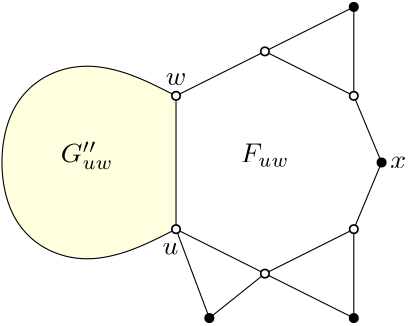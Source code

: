 <?xml version="1.0"?>
<!DOCTYPE ipe SYSTEM "ipe.dtd">
<ipe version="70005" creator="Ipe 7.1.4">
<info created="D:20160201224658" modified="D:20160201230329"/>
<ipestyle name="basic">
<symbol name="arrow/arc(spx)">
<path stroke="sym-stroke" fill="sym-stroke" pen="sym-pen">
0 0 m
-1 0.333 l
-1 -0.333 l
h
</path>
</symbol>
<symbol name="arrow/farc(spx)">
<path stroke="sym-stroke" fill="white" pen="sym-pen">
0 0 m
-1 0.333 l
-1 -0.333 l
h
</path>
</symbol>
<symbol name="mark/circle(sx)" transformations="translations">
<path fill="sym-stroke">
0.6 0 0 0.6 0 0 e
0.4 0 0 0.4 0 0 e
</path>
</symbol>
<symbol name="mark/disk(sx)" transformations="translations">
<path fill="sym-stroke">
0.6 0 0 0.6 0 0 e
</path>
</symbol>
<symbol name="mark/fdisk(sfx)" transformations="translations">
<group>
<path fill="sym-fill">
0.5 0 0 0.5 0 0 e
</path>
<path fill="sym-stroke" fillrule="eofill">
0.6 0 0 0.6 0 0 e
0.4 0 0 0.4 0 0 e
</path>
</group>
</symbol>
<symbol name="mark/box(sx)" transformations="translations">
<path fill="sym-stroke" fillrule="eofill">
-0.6 -0.6 m
0.6 -0.6 l
0.6 0.6 l
-0.6 0.6 l
h
-0.4 -0.4 m
0.4 -0.4 l
0.4 0.4 l
-0.4 0.4 l
h
</path>
</symbol>
<symbol name="mark/square(sx)" transformations="translations">
<path fill="sym-stroke">
-0.6 -0.6 m
0.6 -0.6 l
0.6 0.6 l
-0.6 0.6 l
h
</path>
</symbol>
<symbol name="mark/fsquare(sfx)" transformations="translations">
<group>
<path fill="sym-fill">
-0.5 -0.5 m
0.5 -0.5 l
0.5 0.5 l
-0.5 0.5 l
h
</path>
<path fill="sym-stroke" fillrule="eofill">
-0.6 -0.6 m
0.6 -0.6 l
0.6 0.6 l
-0.6 0.6 l
h
-0.4 -0.4 m
0.4 -0.4 l
0.4 0.4 l
-0.4 0.4 l
h
</path>
</group>
</symbol>
<symbol name="mark/cross(sx)" transformations="translations">
<group>
<path fill="sym-stroke">
-0.43 -0.57 m
0.57 0.43 l
0.43 0.57 l
-0.57 -0.43 l
h
</path>
<path fill="sym-stroke">
-0.43 0.57 m
0.57 -0.43 l
0.43 -0.57 l
-0.57 0.43 l
h
</path>
</group>
</symbol>
<symbol name="arrow/fnormal(spx)">
<path stroke="sym-stroke" fill="white" pen="sym-pen">
0 0 m
-1 0.333 l
-1 -0.333 l
h
</path>
</symbol>
<symbol name="arrow/pointed(spx)">
<path stroke="sym-stroke" fill="sym-stroke" pen="sym-pen">
0 0 m
-1 0.333 l
-0.8 0 l
-1 -0.333 l
h
</path>
</symbol>
<symbol name="arrow/fpointed(spx)">
<path stroke="sym-stroke" fill="white" pen="sym-pen">
0 0 m
-1 0.333 l
-0.8 0 l
-1 -0.333 l
h
</path>
</symbol>
<symbol name="arrow/linear(spx)">
<path stroke="sym-stroke" pen="sym-pen">
-1 0.333 m
0 0 l
-1 -0.333 l
</path>
</symbol>
<symbol name="arrow/fdouble(spx)">
<path stroke="sym-stroke" fill="white" pen="sym-pen">
0 0 m
-1 0.333 l
-1 -0.333 l
h
-1 0 m
-2 0.333 l
-2 -0.333 l
h
</path>
</symbol>
<symbol name="arrow/double(spx)">
<path stroke="sym-stroke" fill="sym-stroke" pen="sym-pen">
0 0 m
-1 0.333 l
-1 -0.333 l
h
-1 0 m
-2 0.333 l
-2 -0.333 l
h
</path>
</symbol>
<pen name="heavier" value="0.8"/>
<pen name="fat" value="1.2"/>
<pen name="ultrafat" value="2"/>
<symbolsize name="large" value="5"/>
<symbolsize name="small" value="2"/>
<symbolsize name="tiny" value="1.1"/>
<arrowsize name="large" value="10"/>
<arrowsize name="small" value="5"/>
<arrowsize name="tiny" value="3"/>
<color name="red" value="1 0 0"/>
<color name="green" value="0 1 0"/>
<color name="blue" value="0 0 1"/>
<color name="yellow" value="1 1 0"/>
<color name="orange" value="1 0.647 0"/>
<color name="gold" value="1 0.843 0"/>
<color name="purple" value="0.627 0.125 0.941"/>
<color name="gray" value="0.745"/>
<color name="brown" value="0.647 0.165 0.165"/>
<color name="navy" value="0 0 0.502"/>
<color name="pink" value="1 0.753 0.796"/>
<color name="seagreen" value="0.18 0.545 0.341"/>
<color name="turquoise" value="0.251 0.878 0.816"/>
<color name="violet" value="0.933 0.51 0.933"/>
<color name="darkblue" value="0 0 0.545"/>
<color name="darkcyan" value="0 0.545 0.545"/>
<color name="darkgray" value="0.663"/>
<color name="darkgreen" value="0 0.392 0"/>
<color name="darkmagenta" value="0.545 0 0.545"/>
<color name="darkorange" value="1 0.549 0"/>
<color name="darkred" value="0.545 0 0"/>
<color name="lightblue" value="0.678 0.847 0.902"/>
<color name="lightcyan" value="0.878 1 1"/>
<color name="lightgray" value="0.827"/>
<color name="lightgreen" value="0.565 0.933 0.565"/>
<color name="lightyellow" value="1 1 0.878"/>
<dashstyle name="dashed" value="[4] 0"/>
<dashstyle name="dotted" value="[1 3] 0"/>
<dashstyle name="dash dotted" value="[4 2 1 2] 0"/>
<dashstyle name="dash dot dotted" value="[4 2 1 2 1 2] 0"/>
<textsize name="large" value="\large"/>
<textsize name="small" value="\small"/>
<textsize name="tiny" value="\tiny"/>
<textsize name="Large" value="\Large"/>
<textsize name="LARGE" value="\LARGE"/>
<textsize name="huge" value="\huge"/>
<textsize name="Huge" value="\Huge"/>
<textsize name="footnote" value="\footnotesize"/>
<textstyle name="center" begin="\begin{center}" end="\end{center}"/>
<textstyle name="itemize" begin="\begin{itemize}" end="\end{itemize}"/>
<textstyle name="item" begin="\begin{itemize}\item{}" end="\end{itemize}"/>
<gridsize name="4 pts" value="4"/>
<gridsize name="8 pts (~3 mm)" value="8"/>
<gridsize name="16 pts (~6 mm)" value="16"/>
<gridsize name="32 pts (~12 mm)" value="32"/>
<gridsize name="10 pts (~3.5 mm)" value="10"/>
<gridsize name="20 pts (~7 mm)" value="20"/>
<gridsize name="14 pts (~5 mm)" value="14"/>
<gridsize name="28 pts (~10 mm)" value="28"/>
<gridsize name="56 pts (~20 mm)" value="56"/>
<anglesize name="90 deg" value="90"/>
<anglesize name="60 deg" value="60"/>
<anglesize name="45 deg" value="45"/>
<anglesize name="30 deg" value="30"/>
<anglesize name="22.5 deg" value="22.5"/>
<tiling name="falling" angle="-60" step="4" width="1"/>
<tiling name="rising" angle="30" step="4" width="1"/>
</ipestyle>
<page>
<layer name="alpha"/>
<view layers="alpha" active="alpha"/>
<path layer="alpha" matrix="0 1 -1 0 963 435" stroke="black" fill="lightyellow">
240 704 m
224 736
240 768
288 768
304 736
288 704 s
</path>
<path matrix="0 1 -1 0 963 435" stroke="black">
240 704 m
224 672 l
240 640 l
264 630 l
288 640 l
304 672 l
288 704 l
</path>
<path matrix="0 1 -1 0 963 435" stroke="black">
288 640 m
320 640 l
304 672 l
</path>
<path matrix="0 1 -1 0 963 435" stroke="black">
224 672 m
208 640 l
240 640 l
</path>
<path matrix="0 1 -1 0 963 435" stroke="black">
208 692 m
224 672 l
</path>
<path matrix="0 1 -1 0 963 435" stroke="black">
240 704 m
208 692 l
</path>
<path matrix="0 1 -1 0 963 435" stroke="black">
240 704 m
288 704 l
</path>
<use matrix="0 1 -1 0 963 435" name="mark/fdisk(sfx)" pos="240 704" size="normal" stroke="black" fill="white"/>
<use matrix="0 1 -1 0 963 435" name="mark/fdisk(sfx)" pos="288 704" size="normal" stroke="black" fill="white"/>
<text matrix="0 1 -1 0 961 444" transformations="translations" pos="224 704" stroke="black" type="label" width="5.703" height="4.289" depth="0" halign="center" valign="center">$u$</text>
<text matrix="0 1 -1 0 963 425" transformations="translations" pos="304 704" stroke="black" type="label" width="7.401" height="4.289" depth="0" halign="center" valign="center">$w$</text>
<use matrix="0 1 -1 0 963 435" name="mark/fdisk(sfx)" pos="224 672" size="normal" stroke="black" fill="white"/>
<use matrix="0 1 -1 0 963 435" name="mark/fdisk(sfx)" pos="240 640" size="normal" stroke="black" fill="white"/>
<use matrix="0 1 -1 0 963 435" name="mark/fdisk(sfx)" pos="304 672" size="normal" stroke="black" fill="white"/>
<use matrix="0 1 -1 0 963 435" name="mark/fdisk(sfx)" pos="288 640" size="normal" stroke="black" fill="white"/>
<text matrix="0 1 -1 0 963 427" transformations="translations" pos="272 672" stroke="black" type="label" width="17.566" height="6.812" depth="1.49" halign="center" valign="baseline">$F_{uw}$</text>
<use matrix="0 1 -1 0 963 435" name="mark/fdisk(sfx)" pos="208 640" size="normal" stroke="black" fill="black"/>
<use matrix="0 1 -1 0 963 435" name="mark/fdisk(sfx)" pos="320 640" size="normal" stroke="black" fill="black"/>
<use matrix="0 1 -1 0 975 435" name="mark/fdisk(sfx)" pos="208 704" size="normal" stroke="black" fill="black"/>
<text matrix="0 1 -1 0 963 443" transformations="translations" pos="256 736" stroke="black" type="label" width="18.993" height="7.493" depth="2.46" halign="center" valign="baseline">$G_{uw}&apos;&apos;$</text>
<use matrix="0 1 -1 0 973 443" name="mark/fdisk(sfx)" pos="256 640" size="normal" stroke="black" fill="black"/>
<text matrix="1 0 0 1 0.152781 11" transformations="translations" pos="336 688" stroke="black" type="label" width="5.694" height="4.289" depth="0" valign="center">$x$</text>
</page>
</ipe>

